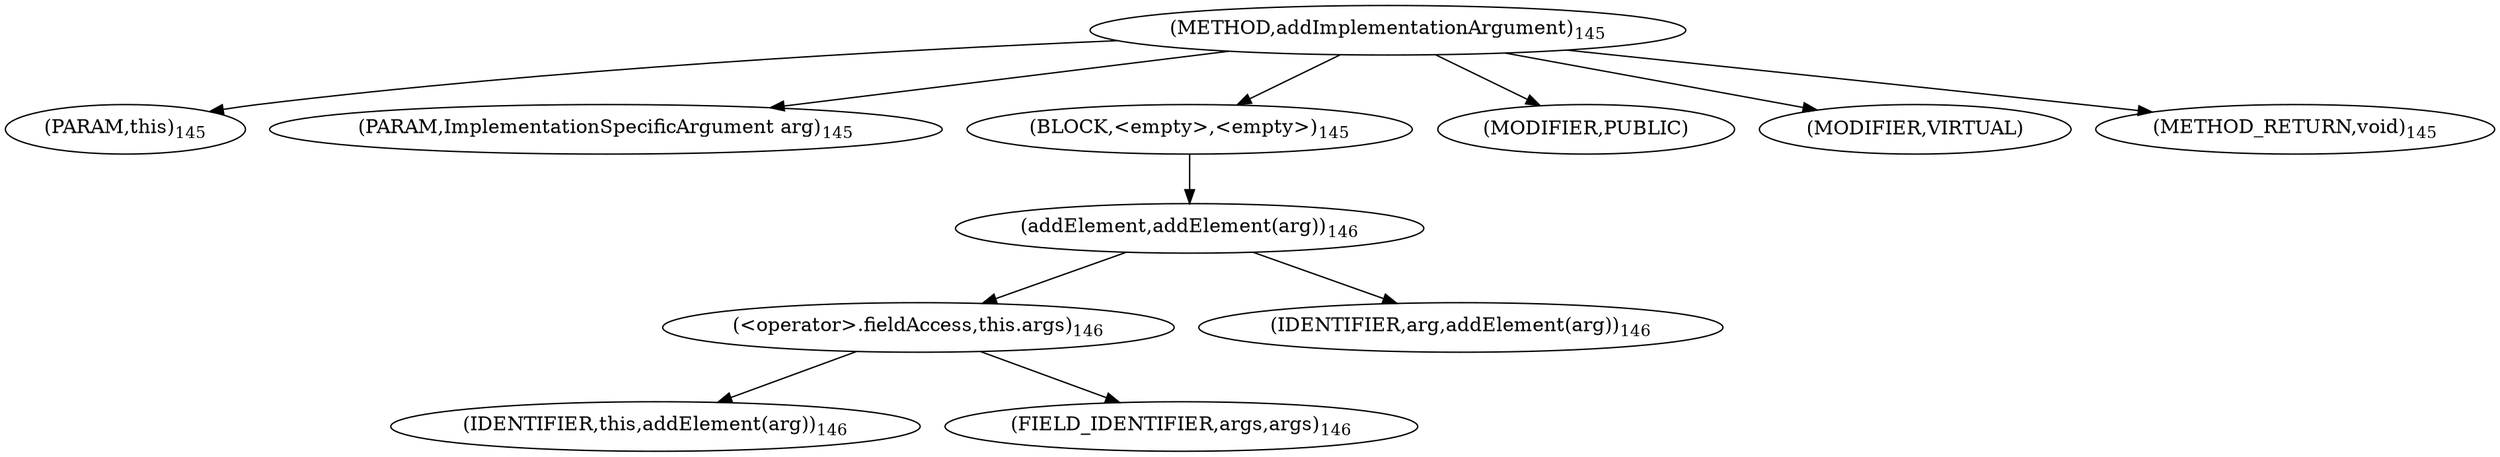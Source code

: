 digraph "addImplementationArgument" {  
"134" [label = <(METHOD,addImplementationArgument)<SUB>145</SUB>> ]
"135" [label = <(PARAM,this)<SUB>145</SUB>> ]
"136" [label = <(PARAM,ImplementationSpecificArgument arg)<SUB>145</SUB>> ]
"137" [label = <(BLOCK,&lt;empty&gt;,&lt;empty&gt;)<SUB>145</SUB>> ]
"138" [label = <(addElement,addElement(arg))<SUB>146</SUB>> ]
"139" [label = <(&lt;operator&gt;.fieldAccess,this.args)<SUB>146</SUB>> ]
"140" [label = <(IDENTIFIER,this,addElement(arg))<SUB>146</SUB>> ]
"141" [label = <(FIELD_IDENTIFIER,args,args)<SUB>146</SUB>> ]
"142" [label = <(IDENTIFIER,arg,addElement(arg))<SUB>146</SUB>> ]
"143" [label = <(MODIFIER,PUBLIC)> ]
"144" [label = <(MODIFIER,VIRTUAL)> ]
"145" [label = <(METHOD_RETURN,void)<SUB>145</SUB>> ]
  "134" -> "135" 
  "134" -> "136" 
  "134" -> "137" 
  "134" -> "143" 
  "134" -> "144" 
  "134" -> "145" 
  "137" -> "138" 
  "138" -> "139" 
  "138" -> "142" 
  "139" -> "140" 
  "139" -> "141" 
}
